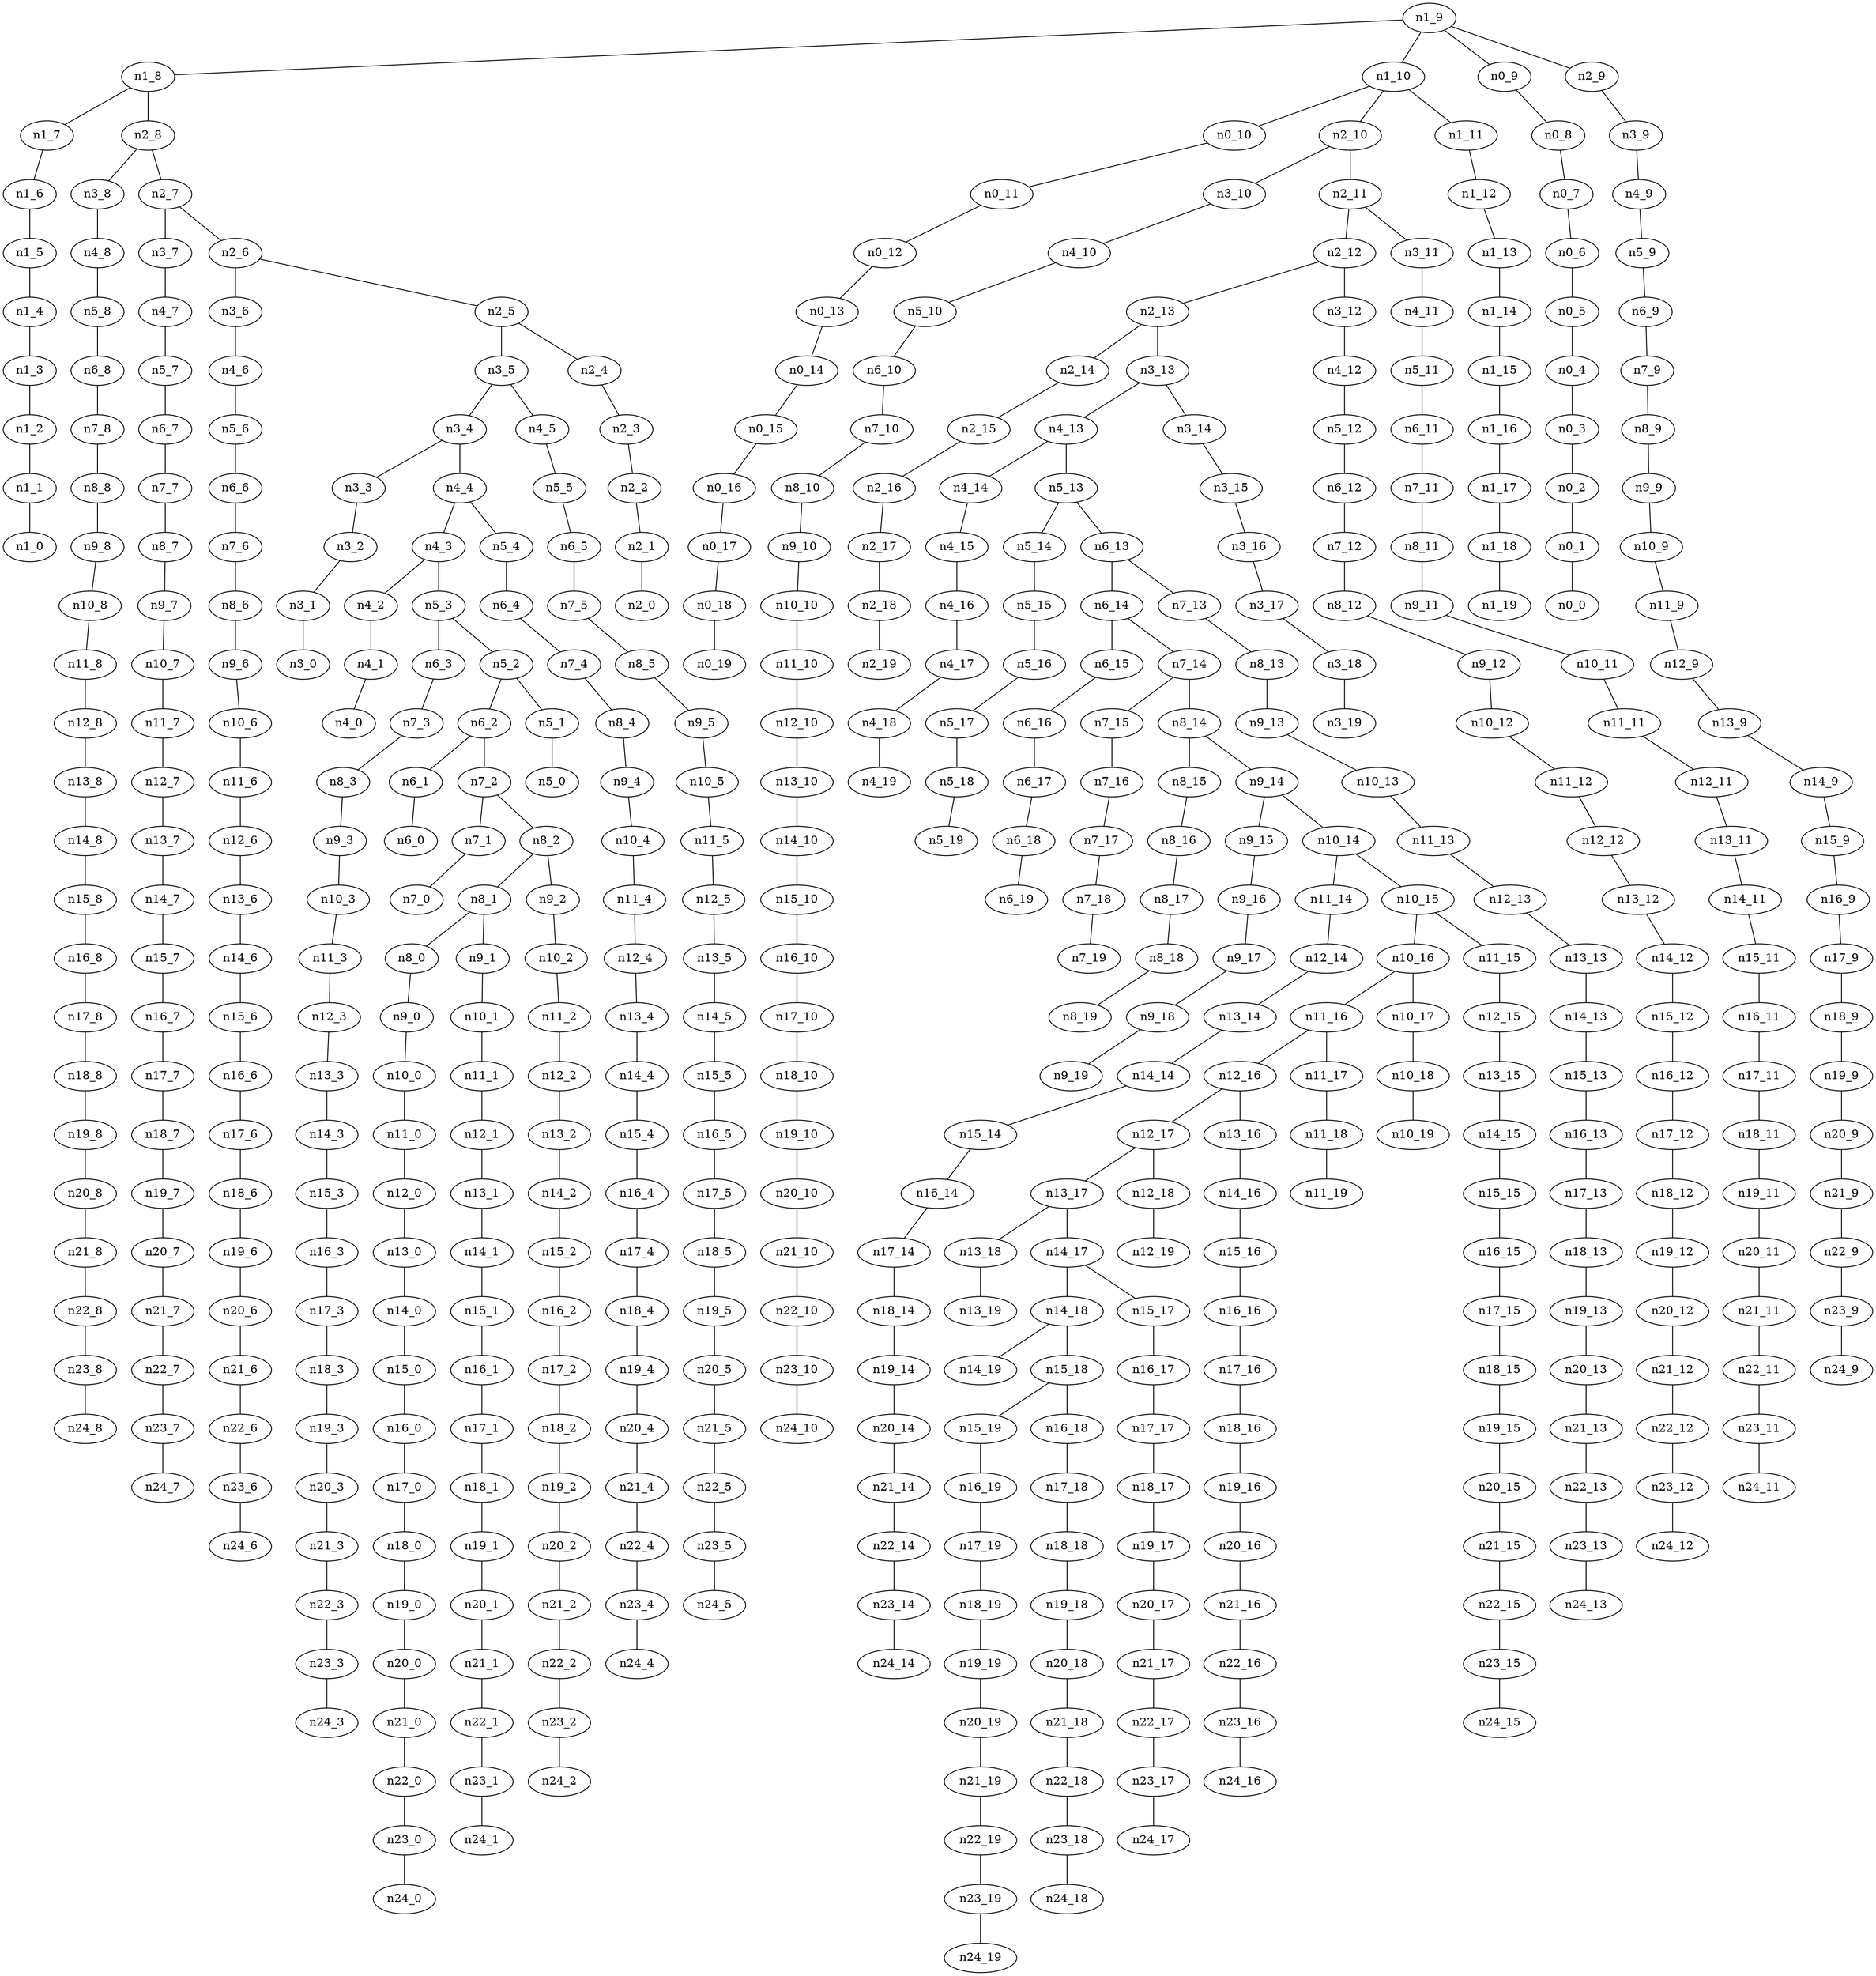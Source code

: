 graph G {
"n12_19";
"n7_16";
"n12_9";
"n10_7";
"n10_16";
"n13_7";
"n0_4";
"n22_4";
"n3_0";
"n21_5";
"n11_16";
"n2_16";
"n3_10";
"n16_3";
"n16_19";
"n13_11";
"n5_16";
"n13_1";
"n14_10";
"n17_3";
"n7_4";
"n1_3";
"n1_13";
"n16_12";
"n7_17";
"n17_12";
"n11_14";
"n11_12";
"n17_18";
"n19_1";
"n21_1";
"n19_4";
"n0_12";
"n7_10";
"n10_17";
"n3_2";
"n15_3";
"n24_17";
"n11_10";
"n16_11";
"n4_17";
"n20_2";
"n4_6";
"n4_3";
"n20_6";
"n10_3";
"n5_11";
"n10_11";
"n11_13";
"n23_16";
"n20_9";
"n6_8";
"n2_13";
"n20_15";
"n9_12";
"n9_8";
"n17_9";
"n2_0";
"n5_4";
"n18_11";
"n0_3";
"n1_16";
"n3_7";
"n20_13";
"n12_3";
"n17_10";
"n19_17";
"n8_18";
"n22_12";
"n16_14";
"n24_0";
"n22_10";
"n11_0";
"n12_17";
"n14_0";
"n21_6";
"n23_4";
"n5_12";
"n8_6";
"n11_18";
"n1_0";
"n23_10";
"n10_8";
"n12_11";
"n19_5";
"n7_5";
"n9_0";
"n15_2";
"n12_12";
"n9_11";
"n18_12";
"n4_9";
"n18_3";
"n3_8";
"n18_4";
"n13_5";
"n12_8";
"n4_1";
"n12_0";
"n2_19";
"n21_0";
"n13_18";
"n5_6";
"n11_19";
"n19_6";
"n16_6";
"n12_16";
"n11_15";
"n24_16";
"n24_1";
"n0_16";
"n18_18";
"n17_16";
"n4_0";
"n22_8";
"n19_9";
"n9_5";
"n24_9";
"n4_16";
"n3_9";
"n9_16";
"n15_12";
"n17_0";
"n13_14";
"n9_6";
"n18_8";
"n17_19";
"n21_17";
"n20_14";
"n13_8";
"n14_5";
"n16_15";
"n6_3";
"n17_5";
"n3_19";
"n14_2";
"n1_8";
"n7_15";
"n5_2";
"n1_15";
"n17_14";
"n18_5";
"n6_2";
"n13_4";
"n18_10";
"n10_13";
"n6_9";
"n22_16";
"n13_17";
"n1_9";
"n4_13";
"n7_19";
"n24_18";
"n22_19";
"n9_15";
"n20_8";
"n21_8";
"n12_7";
"n10_14";
"n24_10";
"n11_4";
"n4_7";
"n23_5";
"n9_4";
"n2_15";
"n20_4";
"n13_9";
"n7_9";
"n20_3";
"n7_8";
"n0_10";
"n7_1";
"n18_0";
"n16_5";
"n18_15";
"n14_16";
"n4_10";
"n15_1";
"n10_19";
"n14_11";
"n11_7";
"n10_4";
"n15_16";
"n13_13";
"n7_11";
"n23_7";
"n16_1";
"n15_9";
"n22_11";
"n24_5";
"n2_12";
"n8_5";
"n8_4";
"n3_5";
"n13_10";
"n18_17";
"n22_13";
"n24_11";
"n5_19";
"n23_18";
"n2_11";
"n14_7";
"n14_8";
"n4_8";
"n8_1";
"n5_9";
"n10_0";
"n10_15";
"n11_5";
"n6_10";
"n22_6";
"n2_3";
"n15_19";
"n23_12";
"n19_2";
"n23_13";
"n3_14";
"n0_19";
"n24_4";
"n18_6";
"n14_3";
"n21_12";
"n21_13";
"n1_7";
"n14_1";
"n23_1";
"n3_12";
"n20_19";
"n19_14";
"n14_4";
"n0_2";
"n6_15";
"n6_14";
"n4_2";
"n23_0";
"n6_1";
"n2_10";
"n10_1";
"n1_6";
"n23_2";
"n12_4";
"n8_13";
"n5_14";
"n22_14";
"n4_19";
"n23_11";
"n10_9";
"n0_1";
"n16_9";
"n24_19";
"n11_3";
"n15_5";
"n2_1";
"n24_8";
"n16_16";
"n18_16";
"n2_17";
"n22_3";
"n18_1";
"n20_1";
"n15_14";
"n9_3";
"n14_19";
"n6_13";
"n3_4";
"n13_0";
"n1_10";
"n17_7";
"n20_17";
"n4_15";
"n22_0";
"n12_5";
"n8_12";
"n8_11";
"n21_7";
"n9_13";
"n16_4";
"n17_1";
"n18_9";
"n22_18";
"n19_8";
"n10_12";
"n9_18";
"n17_8";
"n7_3";
"n0_11";
"n7_6";
"n6_4";
"n21_16";
"n11_17";
"n1_12";
"n9_19";
"n12_2";
"n23_15";
"n9_2";
"n14_18";
"n4_14";
"n0_6";
"n17_15";
"n21_19";
"n9_9";
"n19_10";
"n16_18";
"n5_1";
"n13_6";
"n17_17";
"n15_10";
"n10_5";
"n23_8";
"n22_1";
"n21_3";
"n1_5";
"n20_7";
"n1_11";
"n5_8";
"n8_0";
"n14_12";
"n21_11";
"n8_2";
"n23_17";
"n12_6";
"n14_17";
"n15_7";
"n19_16";
"n24_12";
"n4_5";
"n8_7";
"n7_7";
"n1_17";
"n4_11";
"n12_18";
"n19_18";
"n0_8";
"n18_14";
"n11_6";
"n13_12";
"n18_13";
"n11_11";
"n20_18";
"n13_3";
"n18_19";
"n2_8";
"n19_11";
"n15_6";
"n13_16";
"n8_19";
"n7_2";
"n15_18";
"n23_9";
"n22_5";
"n0_9";
"n2_2";
"n3_3";
"n17_13";
"n7_12";
"n3_6";
"n7_14";
"n13_15";
"n8_3";
"n24_7";
"n19_7";
"n6_16";
"n9_10";
"n2_5";
"n2_14";
"n0_13";
"n2_4";
"n2_6";
"n6_5";
"n24_13";
"n10_6";
"n6_11";
"n8_10";
"n17_6";
"n10_2";
"n15_17";
"n24_3";
"n0_5";
"n11_8";
"n15_13";
"n0_14";
"n0_7";
"n15_15";
"n19_12";
"n9_17";
"n23_19";
"n5_7";
"n12_13";
"n10_18";
"n3_11";
"n3_1";
"n18_7";
"n19_0";
"n8_15";
"n22_7";
"n21_2";
"n8_9";
"n5_13";
"n10_10";
"n16_7";
"n15_0";
"n14_6";
"n21_14";
"n3_15";
"n19_3";
"n5_17";
"n6_7";
"n11_1";
"n15_8";
"n11_9";
"n23_3";
"n1_14";
"n6_19";
"n16_0";
"n19_13";
"n16_13";
"n2_18";
"n8_16";
"n19_15";
"n5_10";
"n18_2";
"n22_9";
"n6_0";
"n7_0";
"n12_15";
"n17_2";
"n21_10";
"n9_7";
"n21_4";
"n22_17";
"n4_4";
"n12_1";
"n20_16";
"n22_2";
"n1_2";
"n14_13";
"n23_14";
"n1_19";
"n6_18";
"n3_16";
"n16_17";
"n0_0";
"n21_9";
"n17_4";
"n19_19";
"n1_1";
"n6_6";
"n16_2";
"n5_3";
"n5_18";
"n4_18";
"n7_13";
"n13_19";
"n21_15";
"n3_17";
"n24_2";
"n14_15";
"n20_5";
"n1_18";
"n24_15";
"n0_15";
"n15_4";
"n9_1";
"n22_15";
"n20_0";
"n3_13";
"n20_10";
"n12_14";
"n2_7";
"n23_6";
"n21_18";
"n5_15";
"n15_11";
"n16_10";
"n3_18";
"n8_8";
"n24_6";
"n13_2";
"n5_0";
"n9_14";
"n8_14";
"n24_14";
"n5_5";
"n14_14";
"n11_2";
"n4_12";
"n7_18";
"n2_9";
"n20_11";
"n6_17";
"n6_12";
"n16_8";
"n14_9";
"n20_12";
"n12_10";
"n0_18";
"n1_4";
"n17_11";
"n8_17";
"n0_17";
    "n14_17" -- "n14_18";
    "n12_17" -- "n13_17";
    "n3_4" -- "n4_4";
    "n2_12" -- "n2_13";
    "n11_11" -- "n12_11";
    "n15_8" -- "n16_8";
    "n8_16" -- "n8_17";
    "n10_6" -- "n11_6";
    "n7_3" -- "n8_3";
    "n12_16" -- "n12_17";
    "n23_13" -- "n24_13";
    "n11_18" -- "n11_19";
    "n6_6" -- "n7_6";
    "n18_4" -- "n19_4";
    "n15_0" -- "n16_0";
    "n3_9" -- "n4_9";
    "n4_6" -- "n5_6";
    "n13_7" -- "n14_7";
    "n15_11" -- "n16_11";
    "n19_5" -- "n20_5";
    "n10_7" -- "n11_7";
    "n0_8" -- "n0_7";
    "n13_0" -- "n14_0";
    "n4_16" -- "n4_17";
    "n15_18" -- "n15_19";
    "n2_14" -- "n2_15";
    "n17_10" -- "n18_10";
    "n21_3" -- "n22_3";
    "n15_18" -- "n16_18";
    "n19_3" -- "n20_3";
    "n12_9" -- "n13_9";
    "n16_5" -- "n17_5";
    "n19_7" -- "n20_7";
    "n22_10" -- "n23_10";
    "n0_1" -- "n0_0";
    "n21_11" -- "n22_11";
    "n8_14" -- "n9_14";
    "n14_10" -- "n15_10";
    "n8_17" -- "n8_18";
    "n18_2" -- "n19_2";
    "n7_18" -- "n7_19";
    "n18_17" -- "n19_17";
    "n21_6" -- "n22_6";
    "n21_14" -- "n22_14";
    "n13_5" -- "n14_5";
    "n1_12" -- "n1_13";
    "n20_0" -- "n21_0";
    "n15_13" -- "n16_13";
    "n8_2" -- "n8_1";
    "n0_6" -- "n0_5";
    "n4_8" -- "n5_8";
    "n6_14" -- "n7_14";
    "n15_10" -- "n16_10";
    "n17_19" -- "n18_19";
    "n20_18" -- "n21_18";
    "n22_19" -- "n23_19";
    "n10_16" -- "n11_16";
    "n20_19" -- "n21_19";
    "n10_13" -- "n11_13";
    "n5_18" -- "n5_19";
    "n15_5" -- "n16_5";
    "n6_8" -- "n7_8";
    "n10_18" -- "n10_19";
    "n18_0" -- "n19_0";
    "n0_12" -- "n0_13";
    "n2_2" -- "n2_1";
    "n9_14" -- "n10_14";
    "n8_4" -- "n9_4";
    "n1_16" -- "n1_17";
    "n16_11" -- "n17_11";
    "n18_14" -- "n19_14";
    "n4_15" -- "n4_16";
    "n19_10" -- "n20_10";
    "n17_3" -- "n18_3";
    "n8_8" -- "n9_8";
    "n2_5" -- "n3_5";
    "n0_13" -- "n0_14";
    "n16_15" -- "n17_15";
    "n21_17" -- "n22_17";
    "n6_12" -- "n7_12";
    "n22_8" -- "n23_8";
    "n18_16" -- "n19_16";
    "n19_9" -- "n20_9";
    "n8_0" -- "n9_0";
    "n1_17" -- "n1_18";
    "n1_4" -- "n1_3";
    "n11_13" -- "n12_13";
    "n7_11" -- "n8_11";
    "n17_17" -- "n18_17";
    "n15_9" -- "n16_9";
    "n13_6" -- "n14_6";
    "n15_4" -- "n16_4";
    "n19_2" -- "n20_2";
    "n5_4" -- "n6_4";
    "n14_15" -- "n15_15";
    "n1_3" -- "n1_2";
    "n20_12" -- "n21_12";
    "n1_9" -- "n1_10";
    "n3_5" -- "n3_4";
    "n7_16" -- "n7_17";
    "n13_8" -- "n14_8";
    "n3_15" -- "n3_16";
    "n20_13" -- "n21_13";
    "n20_14" -- "n21_14";
    "n8_1" -- "n8_0";
    "n6_5" -- "n7_5";
    "n8_14" -- "n8_15";
    "n1_8" -- "n2_8";
    "n1_13" -- "n1_14";
    "n14_11" -- "n15_11";
    "n0_3" -- "n0_2";
    "n11_5" -- "n12_5";
    "n1_9" -- "n0_9";
    "n2_13" -- "n3_13";
    "n6_9" -- "n7_9";
    "n7_14" -- "n8_14";
    "n23_9" -- "n24_9";
    "n20_3" -- "n21_3";
    "n0_11" -- "n0_12";
    "n10_3" -- "n11_3";
    "n0_15" -- "n0_16";
    "n4_3" -- "n5_3";
    "n10_16" -- "n10_17";
    "n4_17" -- "n4_18";
    "n11_3" -- "n12_3";
    "n6_10" -- "n7_10";
    "n15_16" -- "n16_16";
    "n10_5" -- "n11_5";
    "n21_19" -- "n22_19";
    "n21_2" -- "n22_2";
    "n13_1" -- "n14_1";
    "n5_11" -- "n6_11";
    "n5_5" -- "n6_5";
    "n11_6" -- "n12_6";
    "n19_8" -- "n20_8";
    "n2_10" -- "n2_11";
    "n2_8" -- "n2_7";
    "n17_15" -- "n18_15";
    "n3_11" -- "n4_11";
    "n9_16" -- "n9_17";
    "n17_8" -- "n18_8";
    "n11_0" -- "n12_0";
    "n4_13" -- "n5_13";
    "n7_4" -- "n8_4";
    "n0_14" -- "n0_15";
    "n11_2" -- "n12_2";
    "n10_11" -- "n11_11";
    "n3_6" -- "n4_6";
    "n10_2" -- "n11_2";
    "n20_9" -- "n21_9";
    "n9_4" -- "n10_4";
    "n0_16" -- "n0_17";
    "n23_12" -- "n24_12";
    "n13_18" -- "n13_19";
    "n6_18" -- "n6_19";
    "n23_7" -- "n24_7";
    "n5_9" -- "n6_9";
    "n9_8" -- "n10_8";
    "n16_7" -- "n17_7";
    "n15_1" -- "n16_1";
    "n6_13" -- "n6_14";
    "n23_18" -- "n24_18";
    "n8_9" -- "n9_9";
    "n12_8" -- "n13_8";
    "n11_16" -- "n12_16";
    "n16_14" -- "n17_14";
    "n3_14" -- "n3_15";
    "n4_9" -- "n5_9";
    "n14_3" -- "n15_3";
    "n14_1" -- "n15_1";
    "n3_16" -- "n3_17";
    "n6_2" -- "n7_2";
    "n11_12" -- "n12_12";
    "n21_5" -- "n22_5";
    "n3_13" -- "n4_13";
    "n5_15" -- "n5_16";
    "n15_14" -- "n16_14";
    "n18_5" -- "n19_5";
    "n1_2" -- "n1_1";
    "n0_18" -- "n0_19";
    "n8_7" -- "n9_7";
    "n1_11" -- "n1_12";
    "n22_14" -- "n23_14";
    "n21_7" -- "n22_7";
    "n0_5" -- "n0_4";
    "n3_4" -- "n3_3";
    "n18_8" -- "n19_8";
    "n1_10" -- "n0_10";
    "n22_3" -- "n23_3";
    "n11_10" -- "n12_10";
    "n13_17" -- "n14_17";
    "n5_14" -- "n5_15";
    "n23_11" -- "n24_11";
    "n22_16" -- "n23_16";
    "n1_18" -- "n1_19";
    "n7_17" -- "n7_18";
    "n9_11" -- "n10_11";
    "n12_2" -- "n13_2";
    "n19_18" -- "n20_18";
    "n2_3" -- "n2_2";
    "n8_3" -- "n9_3";
    "n12_13" -- "n13_13";
    "n17_7" -- "n18_7";
    "n17_6" -- "n18_6";
    "n6_7" -- "n7_7";
    "n2_18" -- "n2_19";
    "n3_7" -- "n4_7";
    "n21_13" -- "n22_13";
    "n14_14" -- "n15_14";
    "n7_14" -- "n7_15";
    "n16_6" -- "n17_6";
    "n23_16" -- "n24_16";
    "n7_13" -- "n8_13";
    "n3_17" -- "n3_18";
    "n16_2" -- "n17_2";
    "n20_1" -- "n21_1";
    "n19_13" -- "n20_13";
    "n4_4" -- "n4_3";
    "n8_18" -- "n8_19";
    "n2_6" -- "n2_5";
    "n14_9" -- "n15_9";
    "n10_0" -- "n11_0";
    "n7_9" -- "n8_9";
    "n19_15" -- "n20_15";
    "n1_6" -- "n1_5";
    "n2_11" -- "n2_12";
    "n23_4" -- "n24_4";
    "n4_12" -- "n5_12";
    "n8_11" -- "n9_11";
    "n23_19" -- "n24_19";
    "n20_15" -- "n21_15";
    "n2_17" -- "n2_18";
    "n7_5" -- "n8_5";
    "n2_11" -- "n3_11";
    "n6_2" -- "n6_1";
    "n19_11" -- "n20_11";
    "n20_16" -- "n21_16";
    "n6_1" -- "n6_0";
    "n5_10" -- "n6_10";
    "n22_1" -- "n23_1";
    "n15_15" -- "n16_15";
    "n22_7" -- "n23_7";
    "n4_7" -- "n5_7";
    "n9_13" -- "n10_13";
    "n9_17" -- "n9_18";
    "n20_7" -- "n21_7";
    "n4_2" -- "n4_1";
    "n16_1" -- "n17_1";
    "n1_1" -- "n1_0";
    "n3_12" -- "n4_12";
    "n10_8" -- "n11_8";
    "n14_7" -- "n15_7";
    "n16_8" -- "n17_8";
    "n9_12" -- "n10_12";
    "n2_15" -- "n2_16";
    "n12_6" -- "n13_6";
    "n21_4" -- "n22_4";
    "n3_5" -- "n4_5";
    "n2_12" -- "n3_12";
    "n10_15" -- "n10_16";
    "n10_17" -- "n10_18";
    "n2_16" -- "n2_17";
    "n20_6" -- "n21_6";
    "n22_15" -- "n23_15";
    "n12_18" -- "n12_19";
    "n6_14" -- "n6_15";
    "n23_3" -- "n24_3";
    "n9_18" -- "n9_19";
    "n18_11" -- "n19_11";
    "n5_13" -- "n6_13";
    "n13_14" -- "n14_14";
    "n10_1" -- "n11_1";
    "n19_6" -- "n20_6";
    "n0_9" -- "n0_8";
    "n19_0" -- "n20_0";
    "n13_13" -- "n14_13";
    "n19_1" -- "n20_1";
    "n20_8" -- "n21_8";
    "n23_8" -- "n24_8";
    "n13_9" -- "n14_9";
    "n21_8" -- "n22_8";
    "n8_1" -- "n9_1";
    "n5_12" -- "n6_12";
    "n2_1" -- "n2_0";
    "n10_14" -- "n10_15";
    "n3_13" -- "n3_14";
    "n9_1" -- "n10_1";
    "n12_0" -- "n13_0";
    "n7_12" -- "n8_12";
    "n5_1" -- "n5_0";
    "n18_3" -- "n19_3";
    "n14_12" -- "n15_12";
    "n17_16" -- "n18_16";
    "n12_11" -- "n13_11";
    "n12_16" -- "n13_16";
    "n13_16" -- "n14_16";
    "n21_9" -- "n22_9";
    "n18_19" -- "n19_19";
    "n16_3" -- "n17_3";
    "n7_8" -- "n8_8";
    "n15_7" -- "n16_7";
    "n15_6" -- "n16_6";
    "n4_5" -- "n5_5";
    "n16_18" -- "n17_18";
    "n13_3" -- "n14_3";
    "n8_12" -- "n9_12";
    "n18_18" -- "n19_18";
    "n18_6" -- "n19_6";
    "n17_1" -- "n18_1";
    "n23_17" -- "n24_17";
    "n16_19" -- "n17_19";
    "n19_4" -- "n20_4";
    "n6_13" -- "n7_13";
    "n4_18" -- "n4_19";
    "n19_19" -- "n20_19";
    "n17_18" -- "n18_18";
    "n0_4" -- "n0_3";
    "n8_13" -- "n9_13";
    "n11_16" -- "n11_17";
    "n19_16" -- "n20_16";
    "n14_2" -- "n15_2";
    "n3_8" -- "n4_8";
    "n16_17" -- "n17_17";
    "n15_19" -- "n16_19";
    "n20_10" -- "n21_10";
    "n13_2" -- "n14_2";
    "n0_7" -- "n0_6";
    "n3_3" -- "n3_2";
    "n6_17" -- "n6_18";
    "n22_9" -- "n23_9";
    "n20_11" -- "n21_11";
    "n20_5" -- "n21_5";
    "n6_3" -- "n7_3";
    "n17_11" -- "n18_11";
    "n5_13" -- "n5_14";
    "n20_4" -- "n21_4";
    "n13_12" -- "n14_12";
    "n23_2" -- "n24_2";
    "n4_13" -- "n4_14";
    "n10_12" -- "n11_12";
    "n17_4" -- "n18_4";
    "n1_10" -- "n2_10";
    "n16_9" -- "n17_9";
    "n12_5" -- "n13_5";
    "n21_0" -- "n22_0";
    "n18_9" -- "n19_9";
    "n23_1" -- "n24_1";
    "n9_3" -- "n10_3";
    "n3_10" -- "n4_10";
    "n8_10" -- "n9_10";
    "n14_8" -- "n15_8";
    "n17_5" -- "n18_5";
    "n11_14" -- "n12_14";
    "n16_12" -- "n17_12";
    "n5_7" -- "n6_7";
    "n1_14" -- "n1_15";
    "n6_11" -- "n7_11";
    "n9_10" -- "n10_10";
    "n7_15" -- "n7_16";
    "n21_15" -- "n22_15";
    "n22_6" -- "n23_6";
    "n8_15" -- "n8_16";
    "n2_13" -- "n2_14";
    "n18_1" -- "n19_1";
    "n12_14" -- "n13_14";
    "n20_2" -- "n21_2";
    "n2_8" -- "n3_8";
    "n17_0" -- "n18_0";
    "n12_3" -- "n13_3";
    "n6_16" -- "n6_17";
    "n8_2" -- "n9_2";
    "n19_12" -- "n20_12";
    "n14_16" -- "n15_16";
    "n1_7" -- "n1_6";
    "n7_6" -- "n8_6";
    "n14_0" -- "n15_0";
    "n23_0" -- "n24_0";
    "n7_7" -- "n8_7";
    "n5_2" -- "n6_2";
    "n23_6" -- "n24_6";
    "n16_10" -- "n17_10";
    "n21_16" -- "n22_16";
    "n14_13" -- "n15_13";
    "n12_15" -- "n13_15";
    "n5_2" -- "n5_1";
    "n16_13" -- "n17_13";
    "n10_15" -- "n11_15";
    "n3_2" -- "n3_1";
    "n23_5" -- "n24_5";
    "n5_3" -- "n5_2";
    "n14_5" -- "n15_5";
    "n0_10" -- "n0_11";
    "n9_6" -- "n10_6";
    "n22_2" -- "n23_2";
    "n9_5" -- "n10_5";
    "n13_15" -- "n14_15";
    "n6_4" -- "n7_4";
    "n0_17" -- "n0_18";
    "n1_8" -- "n1_7";
    "n16_4" -- "n17_4";
    "n4_10" -- "n5_10";
    "n13_11" -- "n14_11";
    "n11_17" -- "n11_18";
    "n2_10" -- "n3_10";
    "n16_16" -- "n17_16";
    "n11_1" -- "n12_1";
    "n21_18" -- "n22_18";
    "n2_5" -- "n2_4";
    "n11_8" -- "n12_8";
    "n10_9" -- "n11_9";
    "n14_4" -- "n15_4";
    "n21_12" -- "n22_12";
    "n10_14" -- "n11_14";
    "n2_9" -- "n3_9";
    "n22_18" -- "n23_18";
    "n22_4" -- "n23_4";
    "n18_13" -- "n19_13";
    "n1_15" -- "n1_16";
    "n5_6" -- "n6_6";
    "n12_1" -- "n13_1";
    "n4_1" -- "n4_0";
    "n17_14" -- "n18_14";
    "n11_9" -- "n12_9";
    "n14_6" -- "n15_6";
    "n19_14" -- "n20_14";
    "n8_5" -- "n9_5";
    "n15_2" -- "n16_2";
    "n18_12" -- "n19_12";
    "n15_17" -- "n16_17";
    "n23_10" -- "n24_10";
    "n11_15" -- "n12_15";
    "n23_14" -- "n24_14";
    "n22_17" -- "n23_17";
    "n19_17" -- "n20_17";
    "n4_4" -- "n5_4";
    "n7_2" -- "n8_2";
    "n9_7" -- "n10_7";
    "n4_11" -- "n5_11";
    "n0_2" -- "n0_1";
    "n22_5" -- "n23_5";
    "n11_7" -- "n12_7";
    "n22_11" -- "n23_11";
    "n22_12" -- "n23_12";
    "n3_1" -- "n3_0";
    "n12_4" -- "n13_4";
    "n5_8" -- "n6_8";
    "n2_4" -- "n2_3";
    "n10_10" -- "n11_10";
    "n9_0" -- "n10_0";
    "n17_13" -- "n18_13";
    "n12_7" -- "n13_7";
    "n22_0" -- "n23_0";
    "n15_3" -- "n16_3";
    "n12_17" -- "n12_18";
    "n21_1" -- "n22_1";
    "n9_14" -- "n9_15";
    "n1_9" -- "n1_8";
    "n7_2" -- "n7_1";
    "n5_16" -- "n5_17";
    "n21_10" -- "n22_10";
    "n18_7" -- "n19_7";
    "n4_14" -- "n4_15";
    "n2_7" -- "n2_6";
    "n3_18" -- "n3_19";
    "n9_2" -- "n10_2";
    "n4_3" -- "n4_2";
    "n9_9" -- "n10_9";
    "n2_7" -- "n3_7";
    "n13_10" -- "n14_10";
    "n13_4" -- "n14_4";
    "n12_12" -- "n13_12";
    "n5_3" -- "n6_3";
    "n14_18" -- "n15_18";
    "n2_6" -- "n3_6";
    "n16_0" -- "n17_0";
    "n1_10" -- "n1_11";
    "n14_18" -- "n14_19";
    "n15_12" -- "n16_12";
    "n6_15" -- "n6_16";
    "n9_15" -- "n9_16";
    "n22_13" -- "n23_13";
    "n20_17" -- "n21_17";
    "n8_6" -- "n9_6";
    "n7_1" -- "n7_0";
    "n10_4" -- "n11_4";
    "n14_17" -- "n15_17";
    "n17_2" -- "n18_2";
    "n13_17" -- "n13_18";
    "n1_5" -- "n1_4";
    "n5_17" -- "n5_18";
    "n1_9" -- "n2_9";
    "n12_10" -- "n13_10";
    "n11_4" -- "n12_4";
    "n17_9" -- "n18_9";
    "n23_15" -- "n24_15";
    "n7_10" -- "n8_10";
    "n18_10" -- "n19_10";
    "n18_15" -- "n19_15";
    "n17_12" -- "n18_12";
}
